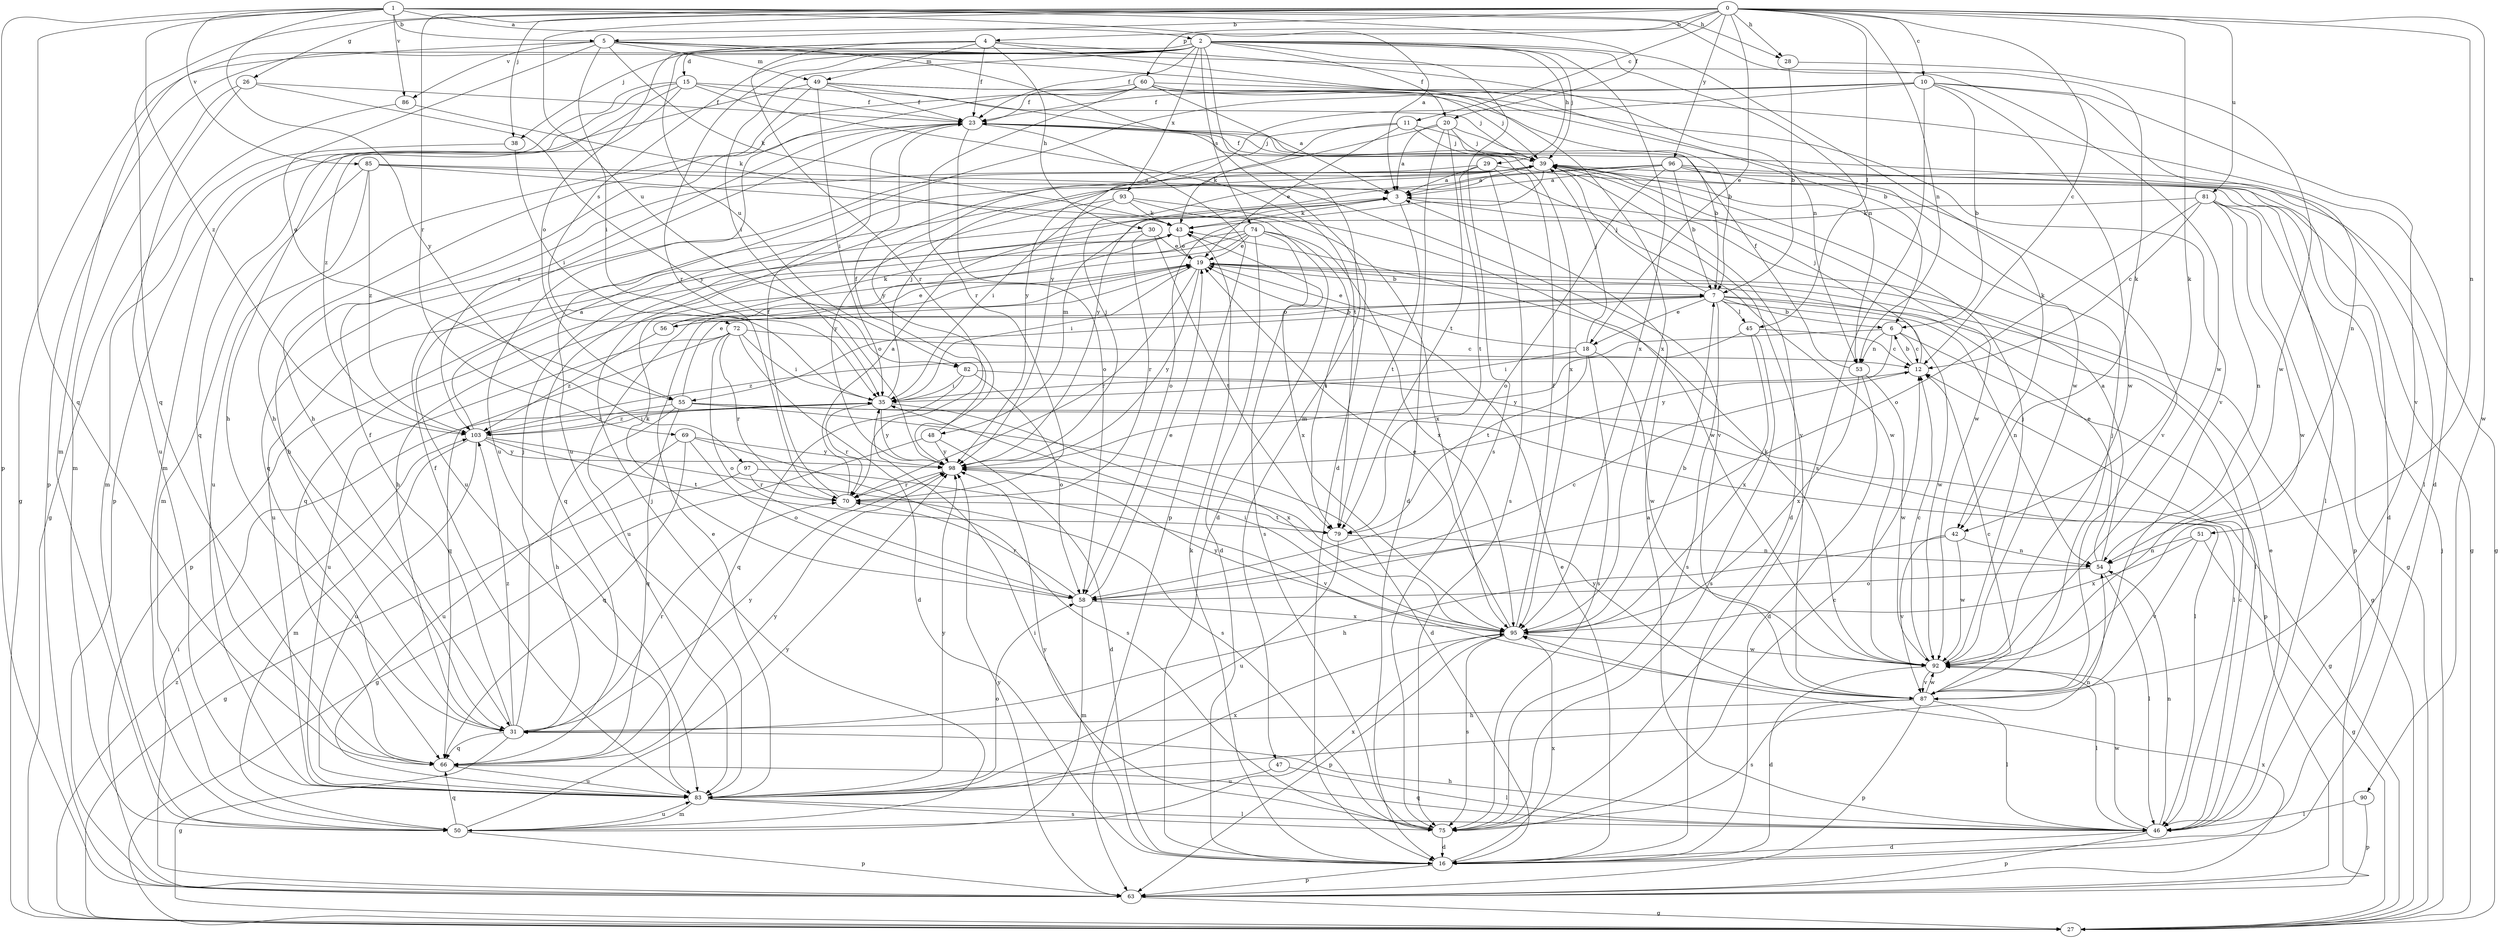 strict digraph  {
0;
1;
2;
3;
4;
5;
6;
7;
10;
11;
12;
15;
16;
18;
19;
20;
23;
26;
27;
28;
29;
30;
31;
35;
38;
39;
42;
43;
45;
46;
47;
48;
49;
50;
51;
53;
54;
55;
56;
58;
60;
63;
66;
69;
70;
72;
74;
75;
79;
81;
82;
83;
85;
86;
87;
90;
92;
93;
95;
96;
97;
98;
103;
0 -> 4  [label=b];
0 -> 5  [label=b];
0 -> 10  [label=c];
0 -> 11  [label=c];
0 -> 12  [label=c];
0 -> 18  [label=e];
0 -> 26  [label=g];
0 -> 28  [label=h];
0 -> 38  [label=j];
0 -> 42  [label=k];
0 -> 45  [label=l];
0 -> 51  [label=n];
0 -> 53  [label=n];
0 -> 60  [label=p];
0 -> 66  [label=q];
0 -> 69  [label=r];
0 -> 81  [label=u];
0 -> 82  [label=u];
0 -> 90  [label=w];
0 -> 96  [label=y];
1 -> 2  [label=a];
1 -> 3  [label=a];
1 -> 5  [label=b];
1 -> 20  [label=f];
1 -> 28  [label=h];
1 -> 42  [label=k];
1 -> 63  [label=p];
1 -> 66  [label=q];
1 -> 85  [label=v];
1 -> 86  [label=v];
1 -> 97  [label=y];
1 -> 103  [label=z];
2 -> 15  [label=d];
2 -> 20  [label=f];
2 -> 23  [label=f];
2 -> 27  [label=g];
2 -> 29  [label=h];
2 -> 35  [label=i];
2 -> 38  [label=j];
2 -> 39  [label=j];
2 -> 42  [label=k];
2 -> 47  [label=m];
2 -> 53  [label=n];
2 -> 63  [label=p];
2 -> 70  [label=r];
2 -> 72  [label=s];
2 -> 74  [label=s];
2 -> 75  [label=s];
2 -> 93  [label=x];
2 -> 95  [label=x];
3 -> 43  [label=k];
3 -> 48  [label=m];
3 -> 79  [label=t];
3 -> 92  [label=w];
4 -> 23  [label=f];
4 -> 30  [label=h];
4 -> 49  [label=m];
4 -> 53  [label=n];
4 -> 55  [label=o];
4 -> 70  [label=r];
4 -> 82  [label=u];
4 -> 95  [label=x];
5 -> 6  [label=b];
5 -> 16  [label=d];
5 -> 35  [label=i];
5 -> 43  [label=k];
5 -> 49  [label=m];
5 -> 50  [label=m];
5 -> 55  [label=o];
5 -> 86  [label=v];
5 -> 92  [label=w];
6 -> 12  [label=c];
6 -> 53  [label=n];
6 -> 63  [label=p];
6 -> 98  [label=y];
6 -> 103  [label=z];
7 -> 6  [label=b];
7 -> 18  [label=e];
7 -> 39  [label=j];
7 -> 45  [label=l];
7 -> 46  [label=l];
7 -> 54  [label=n];
7 -> 55  [label=o];
7 -> 56  [label=o];
7 -> 75  [label=s];
7 -> 92  [label=w];
10 -> 6  [label=b];
10 -> 23  [label=f];
10 -> 54  [label=n];
10 -> 75  [label=s];
10 -> 83  [label=u];
10 -> 87  [label=v];
10 -> 92  [label=w];
10 -> 98  [label=y];
11 -> 19  [label=e];
11 -> 39  [label=j];
11 -> 43  [label=k];
11 -> 46  [label=l];
11 -> 98  [label=y];
12 -> 6  [label=b];
12 -> 35  [label=i];
12 -> 39  [label=j];
15 -> 23  [label=f];
15 -> 31  [label=h];
15 -> 39  [label=j];
15 -> 63  [label=p];
15 -> 66  [label=q];
15 -> 79  [label=t];
15 -> 103  [label=z];
16 -> 19  [label=e];
16 -> 35  [label=i];
16 -> 43  [label=k];
16 -> 63  [label=p];
16 -> 95  [label=x];
18 -> 19  [label=e];
18 -> 35  [label=i];
18 -> 39  [label=j];
18 -> 75  [label=s];
18 -> 79  [label=t];
18 -> 92  [label=w];
19 -> 7  [label=b];
19 -> 27  [label=g];
19 -> 35  [label=i];
19 -> 70  [label=r];
19 -> 83  [label=u];
19 -> 98  [label=y];
20 -> 3  [label=a];
20 -> 7  [label=b];
20 -> 16  [label=d];
20 -> 39  [label=j];
20 -> 79  [label=t];
20 -> 98  [label=y];
23 -> 39  [label=j];
23 -> 58  [label=o];
23 -> 63  [label=p];
23 -> 103  [label=z];
26 -> 23  [label=f];
26 -> 50  [label=m];
26 -> 83  [label=u];
26 -> 98  [label=y];
27 -> 39  [label=j];
27 -> 103  [label=z];
28 -> 7  [label=b];
28 -> 92  [label=w];
29 -> 3  [label=a];
29 -> 31  [label=h];
29 -> 46  [label=l];
29 -> 75  [label=s];
29 -> 79  [label=t];
29 -> 87  [label=v];
30 -> 19  [label=e];
30 -> 66  [label=q];
30 -> 70  [label=r];
30 -> 79  [label=t];
31 -> 23  [label=f];
31 -> 27  [label=g];
31 -> 39  [label=j];
31 -> 66  [label=q];
31 -> 70  [label=r];
31 -> 98  [label=y];
31 -> 103  [label=z];
35 -> 39  [label=j];
35 -> 70  [label=r];
35 -> 95  [label=x];
35 -> 98  [label=y];
35 -> 103  [label=z];
38 -> 35  [label=i];
38 -> 50  [label=m];
39 -> 3  [label=a];
39 -> 16  [label=d];
39 -> 23  [label=f];
39 -> 27  [label=g];
39 -> 58  [label=o];
39 -> 66  [label=q];
39 -> 92  [label=w];
42 -> 31  [label=h];
42 -> 54  [label=n];
42 -> 87  [label=v];
42 -> 92  [label=w];
43 -> 19  [label=e];
43 -> 83  [label=u];
43 -> 95  [label=x];
45 -> 12  [label=c];
45 -> 75  [label=s];
45 -> 95  [label=x];
45 -> 98  [label=y];
46 -> 3  [label=a];
46 -> 12  [label=c];
46 -> 16  [label=d];
46 -> 19  [label=e];
46 -> 31  [label=h];
46 -> 54  [label=n];
46 -> 63  [label=p];
46 -> 66  [label=q];
46 -> 92  [label=w];
47 -> 46  [label=l];
47 -> 83  [label=u];
48 -> 16  [label=d];
48 -> 23  [label=f];
48 -> 27  [label=g];
48 -> 98  [label=y];
49 -> 7  [label=b];
49 -> 23  [label=f];
49 -> 31  [label=h];
49 -> 35  [label=i];
49 -> 50  [label=m];
49 -> 92  [label=w];
49 -> 95  [label=x];
50 -> 39  [label=j];
50 -> 63  [label=p];
50 -> 66  [label=q];
50 -> 83  [label=u];
50 -> 95  [label=x];
50 -> 98  [label=y];
51 -> 27  [label=g];
51 -> 54  [label=n];
51 -> 87  [label=v];
51 -> 95  [label=x];
53 -> 16  [label=d];
53 -> 23  [label=f];
53 -> 92  [label=w];
53 -> 95  [label=x];
54 -> 3  [label=a];
54 -> 19  [label=e];
54 -> 46  [label=l];
54 -> 58  [label=o];
55 -> 16  [label=d];
55 -> 19  [label=e];
55 -> 27  [label=g];
55 -> 31  [label=h];
55 -> 46  [label=l];
55 -> 66  [label=q];
55 -> 103  [label=z];
56 -> 7  [label=b];
56 -> 19  [label=e];
56 -> 43  [label=k];
56 -> 103  [label=z];
58 -> 12  [label=c];
58 -> 19  [label=e];
58 -> 43  [label=k];
58 -> 50  [label=m];
58 -> 70  [label=r];
58 -> 95  [label=x];
60 -> 3  [label=a];
60 -> 16  [label=d];
60 -> 23  [label=f];
60 -> 31  [label=h];
60 -> 39  [label=j];
60 -> 70  [label=r];
60 -> 83  [label=u];
60 -> 87  [label=v];
63 -> 27  [label=g];
63 -> 35  [label=i];
63 -> 95  [label=x];
63 -> 98  [label=y];
66 -> 83  [label=u];
66 -> 98  [label=y];
69 -> 58  [label=o];
69 -> 66  [label=q];
69 -> 75  [label=s];
69 -> 83  [label=u];
69 -> 98  [label=y];
70 -> 3  [label=a];
70 -> 23  [label=f];
70 -> 79  [label=t];
72 -> 12  [label=c];
72 -> 16  [label=d];
72 -> 35  [label=i];
72 -> 58  [label=o];
72 -> 66  [label=q];
72 -> 70  [label=r];
72 -> 83  [label=u];
74 -> 16  [label=d];
74 -> 19  [label=e];
74 -> 31  [label=h];
74 -> 63  [label=p];
74 -> 66  [label=q];
74 -> 75  [label=s];
74 -> 79  [label=t];
74 -> 95  [label=x];
75 -> 12  [label=c];
75 -> 16  [label=d];
75 -> 98  [label=y];
79 -> 54  [label=n];
79 -> 83  [label=u];
81 -> 12  [label=c];
81 -> 27  [label=g];
81 -> 43  [label=k];
81 -> 54  [label=n];
81 -> 58  [label=o];
81 -> 63  [label=p];
81 -> 92  [label=w];
82 -> 35  [label=i];
82 -> 46  [label=l];
82 -> 58  [label=o];
82 -> 66  [label=q];
83 -> 19  [label=e];
83 -> 23  [label=f];
83 -> 46  [label=l];
83 -> 50  [label=m];
83 -> 54  [label=n];
83 -> 58  [label=o];
83 -> 75  [label=s];
83 -> 95  [label=x];
83 -> 98  [label=y];
85 -> 3  [label=a];
85 -> 16  [label=d];
85 -> 50  [label=m];
85 -> 83  [label=u];
85 -> 87  [label=v];
85 -> 103  [label=z];
86 -> 27  [label=g];
86 -> 43  [label=k];
87 -> 12  [label=c];
87 -> 31  [label=h];
87 -> 39  [label=j];
87 -> 46  [label=l];
87 -> 63  [label=p];
87 -> 75  [label=s];
87 -> 92  [label=w];
87 -> 98  [label=y];
90 -> 46  [label=l];
90 -> 63  [label=p];
92 -> 12  [label=c];
92 -> 16  [label=d];
92 -> 39  [label=j];
92 -> 43  [label=k];
92 -> 46  [label=l];
92 -> 87  [label=v];
93 -> 35  [label=i];
93 -> 43  [label=k];
93 -> 92  [label=w];
93 -> 95  [label=x];
93 -> 98  [label=y];
95 -> 7  [label=b];
95 -> 19  [label=e];
95 -> 23  [label=f];
95 -> 35  [label=i];
95 -> 63  [label=p];
95 -> 75  [label=s];
95 -> 92  [label=w];
95 -> 98  [label=y];
96 -> 3  [label=a];
96 -> 7  [label=b];
96 -> 16  [label=d];
96 -> 27  [label=g];
96 -> 58  [label=o];
96 -> 83  [label=u];
96 -> 87  [label=v];
96 -> 98  [label=y];
97 -> 27  [label=g];
97 -> 70  [label=r];
97 -> 87  [label=v];
98 -> 39  [label=j];
98 -> 70  [label=r];
103 -> 3  [label=a];
103 -> 35  [label=i];
103 -> 50  [label=m];
103 -> 75  [label=s];
103 -> 79  [label=t];
103 -> 83  [label=u];
103 -> 98  [label=y];
}
